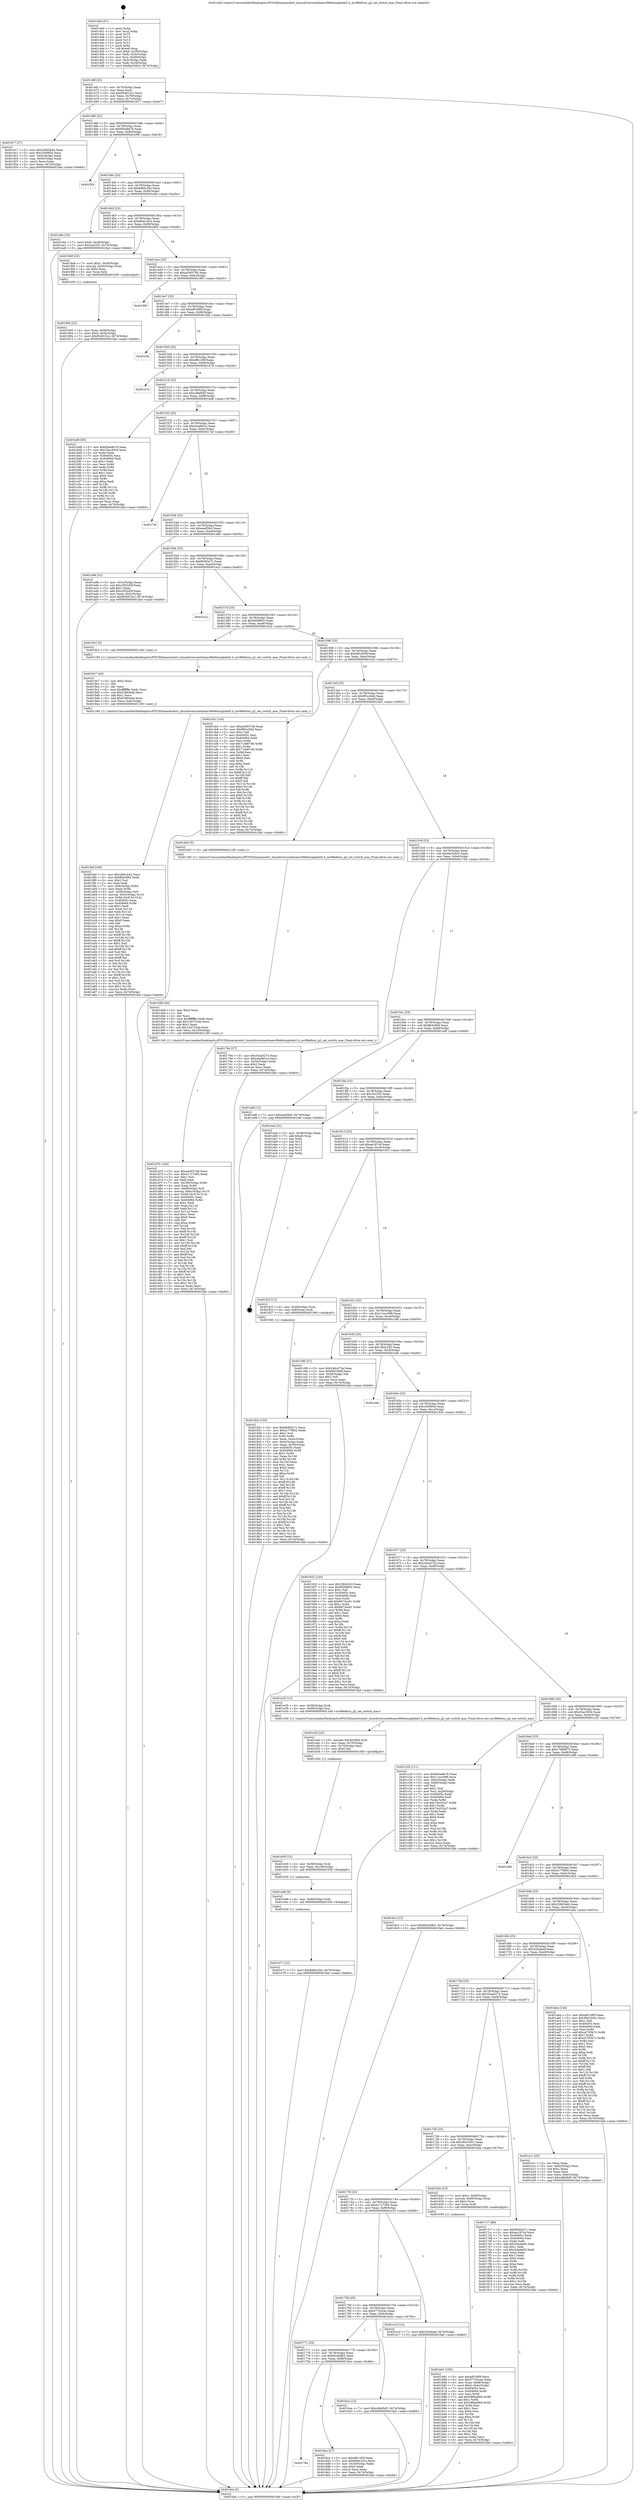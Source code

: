 digraph "0x401440" {
  label = "0x401440 (/mnt/c/Users/mathe/Desktop/tcc/POCII/binaries/extr_linuxdriversnetdsamv88e6xxxglobal2.h_mv88e6xxx_g2_set_switch_mac_Final-ollvm.out::main(0))"
  labelloc = "t"
  node[shape=record]

  Entry [label="",width=0.3,height=0.3,shape=circle,fillcolor=black,style=filled]
  "0x40146f" [label="{
     0x40146f [23]\l
     | [instrs]\l
     &nbsp;&nbsp;0x40146f \<+3\>: mov -0x74(%rbp),%eax\l
     &nbsp;&nbsp;0x401472 \<+2\>: mov %eax,%ecx\l
     &nbsp;&nbsp;0x401474 \<+6\>: sub $0x854915cc,%ecx\l
     &nbsp;&nbsp;0x40147a \<+3\>: mov %eax,-0x78(%rbp)\l
     &nbsp;&nbsp;0x40147d \<+3\>: mov %ecx,-0x7c(%rbp)\l
     &nbsp;&nbsp;0x401480 \<+6\>: je 0000000000401917 \<main+0x4d7\>\l
  }"]
  "0x401917" [label="{
     0x401917 [27]\l
     | [instrs]\l
     &nbsp;&nbsp;0x401917 \<+5\>: mov $0x328b5b44,%eax\l
     &nbsp;&nbsp;0x40191c \<+5\>: mov $0x1fc0f95d,%ecx\l
     &nbsp;&nbsp;0x401921 \<+3\>: mov -0x5c(%rbp),%edx\l
     &nbsp;&nbsp;0x401924 \<+3\>: cmp -0x50(%rbp),%edx\l
     &nbsp;&nbsp;0x401927 \<+3\>: cmovl %ecx,%eax\l
     &nbsp;&nbsp;0x40192a \<+3\>: mov %eax,-0x74(%rbp)\l
     &nbsp;&nbsp;0x40192d \<+5\>: jmp 0000000000401fad \<main+0xb6d\>\l
  }"]
  "0x401486" [label="{
     0x401486 [22]\l
     | [instrs]\l
     &nbsp;&nbsp;0x401486 \<+5\>: jmp 000000000040148b \<main+0x4b\>\l
     &nbsp;&nbsp;0x40148b \<+3\>: mov -0x78(%rbp),%eax\l
     &nbsp;&nbsp;0x40148e \<+5\>: sub $0x85ee8e76,%eax\l
     &nbsp;&nbsp;0x401493 \<+3\>: mov %eax,-0x80(%rbp)\l
     &nbsp;&nbsp;0x401496 \<+6\>: je 0000000000401f59 \<main+0xb19\>\l
  }"]
  Exit [label="",width=0.3,height=0.3,shape=circle,fillcolor=black,style=filled,peripheries=2]
  "0x401f59" [label="{
     0x401f59\l
  }", style=dashed]
  "0x40149c" [label="{
     0x40149c [25]\l
     | [instrs]\l
     &nbsp;&nbsp;0x40149c \<+5\>: jmp 00000000004014a1 \<main+0x61\>\l
     &nbsp;&nbsp;0x4014a1 \<+3\>: mov -0x78(%rbp),%eax\l
     &nbsp;&nbsp;0x4014a4 \<+5\>: sub $0x8d60c2bc,%eax\l
     &nbsp;&nbsp;0x4014a9 \<+6\>: mov %eax,-0x84(%rbp)\l
     &nbsp;&nbsp;0x4014af \<+6\>: je 0000000000401e9a \<main+0xa5a\>\l
  }"]
  "0x401e71" [label="{
     0x401e71 [12]\l
     | [instrs]\l
     &nbsp;&nbsp;0x401e71 \<+7\>: movl $0x8d60c2bc,-0x74(%rbp)\l
     &nbsp;&nbsp;0x401e78 \<+5\>: jmp 0000000000401fad \<main+0xb6d\>\l
  }"]
  "0x401e9a" [label="{
     0x401e9a [19]\l
     | [instrs]\l
     &nbsp;&nbsp;0x401e9a \<+7\>: movl $0x0,-0x38(%rbp)\l
     &nbsp;&nbsp;0x401ea1 \<+7\>: movl $0x2a2353,-0x74(%rbp)\l
     &nbsp;&nbsp;0x401ea8 \<+5\>: jmp 0000000000401fad \<main+0xb6d\>\l
  }"]
  "0x4014b5" [label="{
     0x4014b5 [25]\l
     | [instrs]\l
     &nbsp;&nbsp;0x4014b5 \<+5\>: jmp 00000000004014ba \<main+0x7a\>\l
     &nbsp;&nbsp;0x4014ba \<+3\>: mov -0x78(%rbp),%eax\l
     &nbsp;&nbsp;0x4014bd \<+5\>: sub $0x994e181e,%eax\l
     &nbsp;&nbsp;0x4014c2 \<+6\>: mov %eax,-0x88(%rbp)\l
     &nbsp;&nbsp;0x4014c8 \<+6\>: je 00000000004018e9 \<main+0x4a9\>\l
  }"]
  "0x401e68" [label="{
     0x401e68 [9]\l
     | [instrs]\l
     &nbsp;&nbsp;0x401e68 \<+4\>: mov -0x68(%rbp),%rdi\l
     &nbsp;&nbsp;0x401e6c \<+5\>: call 0000000000401030 \<free@plt\>\l
     | [calls]\l
     &nbsp;&nbsp;0x401030 \{1\} (unknown)\l
  }"]
  "0x4018e9" [label="{
     0x4018e9 [23]\l
     | [instrs]\l
     &nbsp;&nbsp;0x4018e9 \<+7\>: movl $0x1,-0x50(%rbp)\l
     &nbsp;&nbsp;0x4018f0 \<+4\>: movslq -0x50(%rbp),%rax\l
     &nbsp;&nbsp;0x4018f4 \<+4\>: shl $0x2,%rax\l
     &nbsp;&nbsp;0x4018f8 \<+3\>: mov %rax,%rdi\l
     &nbsp;&nbsp;0x4018fb \<+5\>: call 0000000000401050 \<malloc@plt\>\l
     | [calls]\l
     &nbsp;&nbsp;0x401050 \{1\} (unknown)\l
  }"]
  "0x4014ce" [label="{
     0x4014ce [25]\l
     | [instrs]\l
     &nbsp;&nbsp;0x4014ce \<+5\>: jmp 00000000004014d3 \<main+0x93\>\l
     &nbsp;&nbsp;0x4014d3 \<+3\>: mov -0x78(%rbp),%eax\l
     &nbsp;&nbsp;0x4014d6 \<+5\>: sub $0xa4393748,%eax\l
     &nbsp;&nbsp;0x4014db \<+6\>: mov %eax,-0x8c(%rbp)\l
     &nbsp;&nbsp;0x4014e1 \<+6\>: je 0000000000401f65 \<main+0xb25\>\l
  }"]
  "0x401e59" [label="{
     0x401e59 [15]\l
     | [instrs]\l
     &nbsp;&nbsp;0x401e59 \<+4\>: mov -0x58(%rbp),%rdi\l
     &nbsp;&nbsp;0x401e5d \<+6\>: mov %eax,-0x104(%rbp)\l
     &nbsp;&nbsp;0x401e63 \<+5\>: call 0000000000401030 \<free@plt\>\l
     | [calls]\l
     &nbsp;&nbsp;0x401030 \{1\} (unknown)\l
  }"]
  "0x401f65" [label="{
     0x401f65\l
  }", style=dashed]
  "0x4014e7" [label="{
     0x4014e7 [25]\l
     | [instrs]\l
     &nbsp;&nbsp;0x4014e7 \<+5\>: jmp 00000000004014ec \<main+0xac\>\l
     &nbsp;&nbsp;0x4014ec \<+3\>: mov -0x78(%rbp),%eax\l
     &nbsp;&nbsp;0x4014ef \<+5\>: sub $0xaf010f0f,%eax\l
     &nbsp;&nbsp;0x4014f4 \<+6\>: mov %eax,-0x90(%rbp)\l
     &nbsp;&nbsp;0x4014fa \<+6\>: je 0000000000401f2b \<main+0xaeb\>\l
  }"]
  "0x401e42" [label="{
     0x401e42 [23]\l
     | [instrs]\l
     &nbsp;&nbsp;0x401e42 \<+10\>: movabs $0x4020b6,%rdi\l
     &nbsp;&nbsp;0x401e4c \<+3\>: mov %eax,-0x70(%rbp)\l
     &nbsp;&nbsp;0x401e4f \<+3\>: mov -0x70(%rbp),%esi\l
     &nbsp;&nbsp;0x401e52 \<+2\>: mov $0x0,%al\l
     &nbsp;&nbsp;0x401e54 \<+5\>: call 0000000000401040 \<printf@plt\>\l
     | [calls]\l
     &nbsp;&nbsp;0x401040 \{1\} (unknown)\l
  }"]
  "0x401f2b" [label="{
     0x401f2b\l
  }", style=dashed]
  "0x401500" [label="{
     0x401500 [25]\l
     | [instrs]\l
     &nbsp;&nbsp;0x401500 \<+5\>: jmp 0000000000401505 \<main+0xc5\>\l
     &nbsp;&nbsp;0x401505 \<+3\>: mov -0x78(%rbp),%eax\l
     &nbsp;&nbsp;0x401508 \<+5\>: sub $0xbf812f5f,%eax\l
     &nbsp;&nbsp;0x40150d \<+6\>: mov %eax,-0x94(%rbp)\l
     &nbsp;&nbsp;0x401513 \<+6\>: je 0000000000401e7d \<main+0xa3d\>\l
  }"]
  "0x401d70" [label="{
     0x401d70 [160]\l
     | [instrs]\l
     &nbsp;&nbsp;0x401d70 \<+5\>: mov $0xa4393748,%ecx\l
     &nbsp;&nbsp;0x401d75 \<+5\>: mov $0x417c7365,%edx\l
     &nbsp;&nbsp;0x401d7a \<+3\>: mov $0x1,%sil\l
     &nbsp;&nbsp;0x401d7d \<+2\>: xor %edi,%edi\l
     &nbsp;&nbsp;0x401d7f \<+7\>: mov -0x100(%rbp),%r8d\l
     &nbsp;&nbsp;0x401d86 \<+4\>: imul %eax,%r8d\l
     &nbsp;&nbsp;0x401d8a \<+4\>: mov -0x68(%rbp),%r9\l
     &nbsp;&nbsp;0x401d8e \<+4\>: movslq -0x6c(%rbp),%r10\l
     &nbsp;&nbsp;0x401d92 \<+4\>: mov %r8d,(%r9,%r10,4)\l
     &nbsp;&nbsp;0x401d96 \<+7\>: mov 0x40405c,%eax\l
     &nbsp;&nbsp;0x401d9d \<+8\>: mov 0x404064,%r8d\l
     &nbsp;&nbsp;0x401da5 \<+3\>: sub $0x1,%edi\l
     &nbsp;&nbsp;0x401da8 \<+3\>: mov %eax,%r11d\l
     &nbsp;&nbsp;0x401dab \<+3\>: add %edi,%r11d\l
     &nbsp;&nbsp;0x401dae \<+4\>: imul %r11d,%eax\l
     &nbsp;&nbsp;0x401db2 \<+3\>: and $0x1,%eax\l
     &nbsp;&nbsp;0x401db5 \<+3\>: cmp $0x0,%eax\l
     &nbsp;&nbsp;0x401db8 \<+3\>: sete %bl\l
     &nbsp;&nbsp;0x401dbb \<+4\>: cmp $0xa,%r8d\l
     &nbsp;&nbsp;0x401dbf \<+4\>: setl %r14b\l
     &nbsp;&nbsp;0x401dc3 \<+3\>: mov %bl,%r15b\l
     &nbsp;&nbsp;0x401dc6 \<+4\>: xor $0xff,%r15b\l
     &nbsp;&nbsp;0x401dca \<+3\>: mov %r14b,%r12b\l
     &nbsp;&nbsp;0x401dcd \<+4\>: xor $0xff,%r12b\l
     &nbsp;&nbsp;0x401dd1 \<+4\>: xor $0x1,%sil\l
     &nbsp;&nbsp;0x401dd5 \<+3\>: mov %r15b,%r13b\l
     &nbsp;&nbsp;0x401dd8 \<+4\>: and $0xff,%r13b\l
     &nbsp;&nbsp;0x401ddc \<+3\>: and %sil,%bl\l
     &nbsp;&nbsp;0x401ddf \<+3\>: mov %r12b,%al\l
     &nbsp;&nbsp;0x401de2 \<+2\>: and $0xff,%al\l
     &nbsp;&nbsp;0x401de4 \<+3\>: and %sil,%r14b\l
     &nbsp;&nbsp;0x401de7 \<+3\>: or %bl,%r13b\l
     &nbsp;&nbsp;0x401dea \<+3\>: or %r14b,%al\l
     &nbsp;&nbsp;0x401ded \<+3\>: xor %al,%r13b\l
     &nbsp;&nbsp;0x401df0 \<+3\>: or %r12b,%r15b\l
     &nbsp;&nbsp;0x401df3 \<+4\>: xor $0xff,%r15b\l
     &nbsp;&nbsp;0x401df7 \<+4\>: or $0x1,%sil\l
     &nbsp;&nbsp;0x401dfb \<+3\>: and %sil,%r15b\l
     &nbsp;&nbsp;0x401dfe \<+3\>: or %r15b,%r13b\l
     &nbsp;&nbsp;0x401e01 \<+4\>: test $0x1,%r13b\l
     &nbsp;&nbsp;0x401e05 \<+3\>: cmovne %edx,%ecx\l
     &nbsp;&nbsp;0x401e08 \<+3\>: mov %ecx,-0x74(%rbp)\l
     &nbsp;&nbsp;0x401e0b \<+5\>: jmp 0000000000401fad \<main+0xb6d\>\l
  }"]
  "0x401e7d" [label="{
     0x401e7d\l
  }", style=dashed]
  "0x401519" [label="{
     0x401519 [25]\l
     | [instrs]\l
     &nbsp;&nbsp;0x401519 \<+5\>: jmp 000000000040151e \<main+0xde\>\l
     &nbsp;&nbsp;0x40151e \<+3\>: mov -0x78(%rbp),%eax\l
     &nbsp;&nbsp;0x401521 \<+5\>: sub $0xc4fe0bf3,%eax\l
     &nbsp;&nbsp;0x401526 \<+6\>: mov %eax,-0x98(%rbp)\l
     &nbsp;&nbsp;0x40152c \<+6\>: je 0000000000401bd6 \<main+0x796\>\l
  }"]
  "0x401d48" [label="{
     0x401d48 [40]\l
     | [instrs]\l
     &nbsp;&nbsp;0x401d48 \<+5\>: mov $0x2,%ecx\l
     &nbsp;&nbsp;0x401d4d \<+1\>: cltd\l
     &nbsp;&nbsp;0x401d4e \<+2\>: idiv %ecx\l
     &nbsp;&nbsp;0x401d50 \<+6\>: imul $0xfffffffe,%edx,%ecx\l
     &nbsp;&nbsp;0x401d56 \<+6\>: add $0x1457234a,%ecx\l
     &nbsp;&nbsp;0x401d5c \<+3\>: add $0x1,%ecx\l
     &nbsp;&nbsp;0x401d5f \<+6\>: sub $0x1457234a,%ecx\l
     &nbsp;&nbsp;0x401d65 \<+6\>: mov %ecx,-0x100(%rbp)\l
     &nbsp;&nbsp;0x401d6b \<+5\>: call 0000000000401160 \<next_i\>\l
     | [calls]\l
     &nbsp;&nbsp;0x401160 \{1\} (/mnt/c/Users/mathe/Desktop/tcc/POCII/binaries/extr_linuxdriversnetdsamv88e6xxxglobal2.h_mv88e6xxx_g2_set_switch_mac_Final-ollvm.out::next_i)\l
  }"]
  "0x401bd6" [label="{
     0x401bd6 [83]\l
     | [instrs]\l
     &nbsp;&nbsp;0x401bd6 \<+5\>: mov $0x85ee8e76,%eax\l
     &nbsp;&nbsp;0x401bdb \<+5\>: mov $0x25ac3934,%ecx\l
     &nbsp;&nbsp;0x401be0 \<+2\>: xor %edx,%edx\l
     &nbsp;&nbsp;0x401be2 \<+7\>: mov 0x40405c,%esi\l
     &nbsp;&nbsp;0x401be9 \<+7\>: mov 0x404064,%edi\l
     &nbsp;&nbsp;0x401bf0 \<+3\>: sub $0x1,%edx\l
     &nbsp;&nbsp;0x401bf3 \<+3\>: mov %esi,%r8d\l
     &nbsp;&nbsp;0x401bf6 \<+3\>: add %edx,%r8d\l
     &nbsp;&nbsp;0x401bf9 \<+4\>: imul %r8d,%esi\l
     &nbsp;&nbsp;0x401bfd \<+3\>: and $0x1,%esi\l
     &nbsp;&nbsp;0x401c00 \<+3\>: cmp $0x0,%esi\l
     &nbsp;&nbsp;0x401c03 \<+4\>: sete %r9b\l
     &nbsp;&nbsp;0x401c07 \<+3\>: cmp $0xa,%edi\l
     &nbsp;&nbsp;0x401c0a \<+4\>: setl %r10b\l
     &nbsp;&nbsp;0x401c0e \<+3\>: mov %r9b,%r11b\l
     &nbsp;&nbsp;0x401c11 \<+3\>: and %r10b,%r11b\l
     &nbsp;&nbsp;0x401c14 \<+3\>: xor %r10b,%r9b\l
     &nbsp;&nbsp;0x401c17 \<+3\>: or %r9b,%r11b\l
     &nbsp;&nbsp;0x401c1a \<+4\>: test $0x1,%r11b\l
     &nbsp;&nbsp;0x401c1e \<+3\>: cmovne %ecx,%eax\l
     &nbsp;&nbsp;0x401c21 \<+3\>: mov %eax,-0x74(%rbp)\l
     &nbsp;&nbsp;0x401c24 \<+5\>: jmp 0000000000401fad \<main+0xb6d\>\l
  }"]
  "0x401532" [label="{
     0x401532 [25]\l
     | [instrs]\l
     &nbsp;&nbsp;0x401532 \<+5\>: jmp 0000000000401537 \<main+0xf7\>\l
     &nbsp;&nbsp;0x401537 \<+3\>: mov -0x78(%rbp),%eax\l
     &nbsp;&nbsp;0x40153a \<+5\>: sub $0xcbad831e,%eax\l
     &nbsp;&nbsp;0x40153f \<+6\>: mov %eax,-0x9c(%rbp)\l
     &nbsp;&nbsp;0x401545 \<+6\>: je 00000000004017af \<main+0x36f\>\l
  }"]
  "0x401b61" [label="{
     0x401b61 [105]\l
     | [instrs]\l
     &nbsp;&nbsp;0x401b61 \<+5\>: mov $0xaf010f0f,%ecx\l
     &nbsp;&nbsp;0x401b66 \<+5\>: mov $0x577b3cae,%edx\l
     &nbsp;&nbsp;0x401b6b \<+4\>: mov %rax,-0x68(%rbp)\l
     &nbsp;&nbsp;0x401b6f \<+7\>: movl $0x0,-0x6c(%rbp)\l
     &nbsp;&nbsp;0x401b76 \<+7\>: mov 0x40405c,%esi\l
     &nbsp;&nbsp;0x401b7d \<+8\>: mov 0x404064,%r8d\l
     &nbsp;&nbsp;0x401b85 \<+3\>: mov %esi,%r9d\l
     &nbsp;&nbsp;0x401b88 \<+7\>: add $0x386ba964,%r9d\l
     &nbsp;&nbsp;0x401b8f \<+4\>: sub $0x1,%r9d\l
     &nbsp;&nbsp;0x401b93 \<+7\>: sub $0x386ba964,%r9d\l
     &nbsp;&nbsp;0x401b9a \<+4\>: imul %r9d,%esi\l
     &nbsp;&nbsp;0x401b9e \<+3\>: and $0x1,%esi\l
     &nbsp;&nbsp;0x401ba1 \<+3\>: cmp $0x0,%esi\l
     &nbsp;&nbsp;0x401ba4 \<+4\>: sete %r10b\l
     &nbsp;&nbsp;0x401ba8 \<+4\>: cmp $0xa,%r8d\l
     &nbsp;&nbsp;0x401bac \<+4\>: setl %r11b\l
     &nbsp;&nbsp;0x401bb0 \<+3\>: mov %r10b,%bl\l
     &nbsp;&nbsp;0x401bb3 \<+3\>: and %r11b,%bl\l
     &nbsp;&nbsp;0x401bb6 \<+3\>: xor %r11b,%r10b\l
     &nbsp;&nbsp;0x401bb9 \<+3\>: or %r10b,%bl\l
     &nbsp;&nbsp;0x401bbc \<+3\>: test $0x1,%bl\l
     &nbsp;&nbsp;0x401bbf \<+3\>: cmovne %edx,%ecx\l
     &nbsp;&nbsp;0x401bc2 \<+3\>: mov %ecx,-0x74(%rbp)\l
     &nbsp;&nbsp;0x401bc5 \<+5\>: jmp 0000000000401fad \<main+0xb6d\>\l
  }"]
  "0x4017af" [label="{
     0x4017af\l
  }", style=dashed]
  "0x40154b" [label="{
     0x40154b [25]\l
     | [instrs]\l
     &nbsp;&nbsp;0x40154b \<+5\>: jmp 0000000000401550 \<main+0x110\>\l
     &nbsp;&nbsp;0x401550 \<+3\>: mov -0x78(%rbp),%eax\l
     &nbsp;&nbsp;0x401553 \<+5\>: sub $0xeeaf5fe0,%eax\l
     &nbsp;&nbsp;0x401558 \<+6\>: mov %eax,-0xa0(%rbp)\l
     &nbsp;&nbsp;0x40155e \<+6\>: je 0000000000401a9b \<main+0x65b\>\l
  }"]
  "0x4019ef" [label="{
     0x4019ef [160]\l
     | [instrs]\l
     &nbsp;&nbsp;0x4019ef \<+5\>: mov $0x1fb0c243,%ecx\l
     &nbsp;&nbsp;0x4019f4 \<+5\>: mov $0xffc0c994,%edx\l
     &nbsp;&nbsp;0x4019f9 \<+3\>: mov $0x1,%sil\l
     &nbsp;&nbsp;0x4019fc \<+2\>: xor %edi,%edi\l
     &nbsp;&nbsp;0x4019fe \<+7\>: mov -0xfc(%rbp),%r8d\l
     &nbsp;&nbsp;0x401a05 \<+4\>: imul %eax,%r8d\l
     &nbsp;&nbsp;0x401a09 \<+4\>: mov -0x58(%rbp),%r9\l
     &nbsp;&nbsp;0x401a0d \<+4\>: movslq -0x5c(%rbp),%r10\l
     &nbsp;&nbsp;0x401a11 \<+4\>: mov %r8d,(%r9,%r10,4)\l
     &nbsp;&nbsp;0x401a15 \<+7\>: mov 0x40405c,%eax\l
     &nbsp;&nbsp;0x401a1c \<+8\>: mov 0x404064,%r8d\l
     &nbsp;&nbsp;0x401a24 \<+3\>: sub $0x1,%edi\l
     &nbsp;&nbsp;0x401a27 \<+3\>: mov %eax,%r11d\l
     &nbsp;&nbsp;0x401a2a \<+3\>: add %edi,%r11d\l
     &nbsp;&nbsp;0x401a2d \<+4\>: imul %r11d,%eax\l
     &nbsp;&nbsp;0x401a31 \<+3\>: and $0x1,%eax\l
     &nbsp;&nbsp;0x401a34 \<+3\>: cmp $0x0,%eax\l
     &nbsp;&nbsp;0x401a37 \<+3\>: sete %bl\l
     &nbsp;&nbsp;0x401a3a \<+4\>: cmp $0xa,%r8d\l
     &nbsp;&nbsp;0x401a3e \<+4\>: setl %r14b\l
     &nbsp;&nbsp;0x401a42 \<+3\>: mov %bl,%r15b\l
     &nbsp;&nbsp;0x401a45 \<+4\>: xor $0xff,%r15b\l
     &nbsp;&nbsp;0x401a49 \<+3\>: mov %r14b,%r12b\l
     &nbsp;&nbsp;0x401a4c \<+4\>: xor $0xff,%r12b\l
     &nbsp;&nbsp;0x401a50 \<+4\>: xor $0x1,%sil\l
     &nbsp;&nbsp;0x401a54 \<+3\>: mov %r15b,%r13b\l
     &nbsp;&nbsp;0x401a57 \<+4\>: and $0xff,%r13b\l
     &nbsp;&nbsp;0x401a5b \<+3\>: and %sil,%bl\l
     &nbsp;&nbsp;0x401a5e \<+3\>: mov %r12b,%al\l
     &nbsp;&nbsp;0x401a61 \<+2\>: and $0xff,%al\l
     &nbsp;&nbsp;0x401a63 \<+3\>: and %sil,%r14b\l
     &nbsp;&nbsp;0x401a66 \<+3\>: or %bl,%r13b\l
     &nbsp;&nbsp;0x401a69 \<+3\>: or %r14b,%al\l
     &nbsp;&nbsp;0x401a6c \<+3\>: xor %al,%r13b\l
     &nbsp;&nbsp;0x401a6f \<+3\>: or %r12b,%r15b\l
     &nbsp;&nbsp;0x401a72 \<+4\>: xor $0xff,%r15b\l
     &nbsp;&nbsp;0x401a76 \<+4\>: or $0x1,%sil\l
     &nbsp;&nbsp;0x401a7a \<+3\>: and %sil,%r15b\l
     &nbsp;&nbsp;0x401a7d \<+3\>: or %r15b,%r13b\l
     &nbsp;&nbsp;0x401a80 \<+4\>: test $0x1,%r13b\l
     &nbsp;&nbsp;0x401a84 \<+3\>: cmovne %edx,%ecx\l
     &nbsp;&nbsp;0x401a87 \<+3\>: mov %ecx,-0x74(%rbp)\l
     &nbsp;&nbsp;0x401a8a \<+5\>: jmp 0000000000401fad \<main+0xb6d\>\l
  }"]
  "0x401a9b" [label="{
     0x401a9b [31]\l
     | [instrs]\l
     &nbsp;&nbsp;0x401a9b \<+3\>: mov -0x5c(%rbp),%eax\l
     &nbsp;&nbsp;0x401a9e \<+5\>: sub $0xc3f32d3f,%eax\l
     &nbsp;&nbsp;0x401aa3 \<+3\>: add $0x1,%eax\l
     &nbsp;&nbsp;0x401aa6 \<+5\>: add $0xc3f32d3f,%eax\l
     &nbsp;&nbsp;0x401aab \<+3\>: mov %eax,-0x5c(%rbp)\l
     &nbsp;&nbsp;0x401aae \<+7\>: movl $0x854915cc,-0x74(%rbp)\l
     &nbsp;&nbsp;0x401ab5 \<+5\>: jmp 0000000000401fad \<main+0xb6d\>\l
  }"]
  "0x401564" [label="{
     0x401564 [25]\l
     | [instrs]\l
     &nbsp;&nbsp;0x401564 \<+5\>: jmp 0000000000401569 \<main+0x129\>\l
     &nbsp;&nbsp;0x401569 \<+3\>: mov -0x78(%rbp),%eax\l
     &nbsp;&nbsp;0x40156c \<+5\>: sub $0xf0d93a71,%eax\l
     &nbsp;&nbsp;0x401571 \<+6\>: mov %eax,-0xa4(%rbp)\l
     &nbsp;&nbsp;0x401577 \<+6\>: je 0000000000401ec2 \<main+0xa82\>\l
  }"]
  "0x4019c7" [label="{
     0x4019c7 [40]\l
     | [instrs]\l
     &nbsp;&nbsp;0x4019c7 \<+5\>: mov $0x2,%ecx\l
     &nbsp;&nbsp;0x4019cc \<+1\>: cltd\l
     &nbsp;&nbsp;0x4019cd \<+2\>: idiv %ecx\l
     &nbsp;&nbsp;0x4019cf \<+6\>: imul $0xfffffffe,%edx,%ecx\l
     &nbsp;&nbsp;0x4019d5 \<+6\>: sub $0xf1883eda,%ecx\l
     &nbsp;&nbsp;0x4019db \<+3\>: add $0x1,%ecx\l
     &nbsp;&nbsp;0x4019de \<+6\>: add $0xf1883eda,%ecx\l
     &nbsp;&nbsp;0x4019e4 \<+6\>: mov %ecx,-0xfc(%rbp)\l
     &nbsp;&nbsp;0x4019ea \<+5\>: call 0000000000401160 \<next_i\>\l
     | [calls]\l
     &nbsp;&nbsp;0x401160 \{1\} (/mnt/c/Users/mathe/Desktop/tcc/POCII/binaries/extr_linuxdriversnetdsamv88e6xxxglobal2.h_mv88e6xxx_g2_set_switch_mac_Final-ollvm.out::next_i)\l
  }"]
  "0x401ec2" [label="{
     0x401ec2\l
  }", style=dashed]
  "0x40157d" [label="{
     0x40157d [25]\l
     | [instrs]\l
     &nbsp;&nbsp;0x40157d \<+5\>: jmp 0000000000401582 \<main+0x142\>\l
     &nbsp;&nbsp;0x401582 \<+3\>: mov -0x78(%rbp),%eax\l
     &nbsp;&nbsp;0x401585 \<+5\>: sub $0xf406f602,%eax\l
     &nbsp;&nbsp;0x40158a \<+6\>: mov %eax,-0xa8(%rbp)\l
     &nbsp;&nbsp;0x401590 \<+6\>: je 00000000004019c2 \<main+0x582\>\l
  }"]
  "0x401900" [label="{
     0x401900 [23]\l
     | [instrs]\l
     &nbsp;&nbsp;0x401900 \<+4\>: mov %rax,-0x58(%rbp)\l
     &nbsp;&nbsp;0x401904 \<+7\>: movl $0x0,-0x5c(%rbp)\l
     &nbsp;&nbsp;0x40190b \<+7\>: movl $0x854915cc,-0x74(%rbp)\l
     &nbsp;&nbsp;0x401912 \<+5\>: jmp 0000000000401fad \<main+0xb6d\>\l
  }"]
  "0x4019c2" [label="{
     0x4019c2 [5]\l
     | [instrs]\l
     &nbsp;&nbsp;0x4019c2 \<+5\>: call 0000000000401160 \<next_i\>\l
     | [calls]\l
     &nbsp;&nbsp;0x401160 \{1\} (/mnt/c/Users/mathe/Desktop/tcc/POCII/binaries/extr_linuxdriversnetdsamv88e6xxxglobal2.h_mv88e6xxx_g2_set_switch_mac_Final-ollvm.out::next_i)\l
  }"]
  "0x401596" [label="{
     0x401596 [25]\l
     | [instrs]\l
     &nbsp;&nbsp;0x401596 \<+5\>: jmp 000000000040159b \<main+0x15b\>\l
     &nbsp;&nbsp;0x40159b \<+3\>: mov -0x78(%rbp),%eax\l
     &nbsp;&nbsp;0x40159e \<+5\>: sub $0xf491904f,%eax\l
     &nbsp;&nbsp;0x4015a3 \<+6\>: mov %eax,-0xac(%rbp)\l
     &nbsp;&nbsp;0x4015a9 \<+6\>: je 0000000000401cb3 \<main+0x873\>\l
  }"]
  "0x40178a" [label="{
     0x40178a\l
  }", style=dashed]
  "0x401cb3" [label="{
     0x401cb3 [144]\l
     | [instrs]\l
     &nbsp;&nbsp;0x401cb3 \<+5\>: mov $0xa4393748,%eax\l
     &nbsp;&nbsp;0x401cb8 \<+5\>: mov $0xf95cc0dd,%ecx\l
     &nbsp;&nbsp;0x401cbd \<+2\>: mov $0x1,%dl\l
     &nbsp;&nbsp;0x401cbf \<+7\>: mov 0x40405c,%esi\l
     &nbsp;&nbsp;0x401cc6 \<+7\>: mov 0x404064,%edi\l
     &nbsp;&nbsp;0x401ccd \<+3\>: mov %esi,%r8d\l
     &nbsp;&nbsp;0x401cd0 \<+7\>: sub $0x71dd6746,%r8d\l
     &nbsp;&nbsp;0x401cd7 \<+4\>: sub $0x1,%r8d\l
     &nbsp;&nbsp;0x401cdb \<+7\>: add $0x71dd6746,%r8d\l
     &nbsp;&nbsp;0x401ce2 \<+4\>: imul %r8d,%esi\l
     &nbsp;&nbsp;0x401ce6 \<+3\>: and $0x1,%esi\l
     &nbsp;&nbsp;0x401ce9 \<+3\>: cmp $0x0,%esi\l
     &nbsp;&nbsp;0x401cec \<+4\>: sete %r9b\l
     &nbsp;&nbsp;0x401cf0 \<+3\>: cmp $0xa,%edi\l
     &nbsp;&nbsp;0x401cf3 \<+4\>: setl %r10b\l
     &nbsp;&nbsp;0x401cf7 \<+3\>: mov %r9b,%r11b\l
     &nbsp;&nbsp;0x401cfa \<+4\>: xor $0xff,%r11b\l
     &nbsp;&nbsp;0x401cfe \<+3\>: mov %r10b,%bl\l
     &nbsp;&nbsp;0x401d01 \<+3\>: xor $0xff,%bl\l
     &nbsp;&nbsp;0x401d04 \<+3\>: xor $0x0,%dl\l
     &nbsp;&nbsp;0x401d07 \<+3\>: mov %r11b,%r14b\l
     &nbsp;&nbsp;0x401d0a \<+4\>: and $0x0,%r14b\l
     &nbsp;&nbsp;0x401d0e \<+3\>: and %dl,%r9b\l
     &nbsp;&nbsp;0x401d11 \<+3\>: mov %bl,%r15b\l
     &nbsp;&nbsp;0x401d14 \<+4\>: and $0x0,%r15b\l
     &nbsp;&nbsp;0x401d18 \<+3\>: and %dl,%r10b\l
     &nbsp;&nbsp;0x401d1b \<+3\>: or %r9b,%r14b\l
     &nbsp;&nbsp;0x401d1e \<+3\>: or %r10b,%r15b\l
     &nbsp;&nbsp;0x401d21 \<+3\>: xor %r15b,%r14b\l
     &nbsp;&nbsp;0x401d24 \<+3\>: or %bl,%r11b\l
     &nbsp;&nbsp;0x401d27 \<+4\>: xor $0xff,%r11b\l
     &nbsp;&nbsp;0x401d2b \<+3\>: or $0x0,%dl\l
     &nbsp;&nbsp;0x401d2e \<+3\>: and %dl,%r11b\l
     &nbsp;&nbsp;0x401d31 \<+3\>: or %r11b,%r14b\l
     &nbsp;&nbsp;0x401d34 \<+4\>: test $0x1,%r14b\l
     &nbsp;&nbsp;0x401d38 \<+3\>: cmovne %ecx,%eax\l
     &nbsp;&nbsp;0x401d3b \<+3\>: mov %eax,-0x74(%rbp)\l
     &nbsp;&nbsp;0x401d3e \<+5\>: jmp 0000000000401fad \<main+0xb6d\>\l
  }"]
  "0x4015af" [label="{
     0x4015af [25]\l
     | [instrs]\l
     &nbsp;&nbsp;0x4015af \<+5\>: jmp 00000000004015b4 \<main+0x174\>\l
     &nbsp;&nbsp;0x4015b4 \<+3\>: mov -0x78(%rbp),%eax\l
     &nbsp;&nbsp;0x4015b7 \<+5\>: sub $0xf95cc0dd,%eax\l
     &nbsp;&nbsp;0x4015bc \<+6\>: mov %eax,-0xb0(%rbp)\l
     &nbsp;&nbsp;0x4015c2 \<+6\>: je 0000000000401d43 \<main+0x903\>\l
  }"]
  "0x4018ce" [label="{
     0x4018ce [27]\l
     | [instrs]\l
     &nbsp;&nbsp;0x4018ce \<+5\>: mov $0xbf812f5f,%eax\l
     &nbsp;&nbsp;0x4018d3 \<+5\>: mov $0x994e181e,%ecx\l
     &nbsp;&nbsp;0x4018d8 \<+3\>: mov -0x30(%rbp),%edx\l
     &nbsp;&nbsp;0x4018db \<+3\>: cmp $0x0,%edx\l
     &nbsp;&nbsp;0x4018de \<+3\>: cmove %ecx,%eax\l
     &nbsp;&nbsp;0x4018e1 \<+3\>: mov %eax,-0x74(%rbp)\l
     &nbsp;&nbsp;0x4018e4 \<+5\>: jmp 0000000000401fad \<main+0xb6d\>\l
  }"]
  "0x401d43" [label="{
     0x401d43 [5]\l
     | [instrs]\l
     &nbsp;&nbsp;0x401d43 \<+5\>: call 0000000000401160 \<next_i\>\l
     | [calls]\l
     &nbsp;&nbsp;0x401160 \{1\} (/mnt/c/Users/mathe/Desktop/tcc/POCII/binaries/extr_linuxdriversnetdsamv88e6xxxglobal2.h_mv88e6xxx_g2_set_switch_mac_Final-ollvm.out::next_i)\l
  }"]
  "0x4015c8" [label="{
     0x4015c8 [25]\l
     | [instrs]\l
     &nbsp;&nbsp;0x4015c8 \<+5\>: jmp 00000000004015cd \<main+0x18d\>\l
     &nbsp;&nbsp;0x4015cd \<+3\>: mov -0x78(%rbp),%eax\l
     &nbsp;&nbsp;0x4015d0 \<+5\>: sub $0xfae536c5,%eax\l
     &nbsp;&nbsp;0x4015d5 \<+6\>: mov %eax,-0xb4(%rbp)\l
     &nbsp;&nbsp;0x4015db \<+6\>: je 0000000000401794 \<main+0x354\>\l
  }"]
  "0x401771" [label="{
     0x401771 [25]\l
     | [instrs]\l
     &nbsp;&nbsp;0x401771 \<+5\>: jmp 0000000000401776 \<main+0x336\>\l
     &nbsp;&nbsp;0x401776 \<+3\>: mov -0x78(%rbp),%eax\l
     &nbsp;&nbsp;0x401779 \<+5\>: sub $0x662a0fb2,%eax\l
     &nbsp;&nbsp;0x40177e \<+6\>: mov %eax,-0xf8(%rbp)\l
     &nbsp;&nbsp;0x401784 \<+6\>: je 00000000004018ce \<main+0x48e\>\l
  }"]
  "0x401794" [label="{
     0x401794 [27]\l
     | [instrs]\l
     &nbsp;&nbsp;0x401794 \<+5\>: mov $0x35aa0274,%eax\l
     &nbsp;&nbsp;0x401799 \<+5\>: mov $0xcbad831e,%ecx\l
     &nbsp;&nbsp;0x40179e \<+3\>: mov -0x34(%rbp),%edx\l
     &nbsp;&nbsp;0x4017a1 \<+3\>: cmp $0x2,%edx\l
     &nbsp;&nbsp;0x4017a4 \<+3\>: cmovne %ecx,%eax\l
     &nbsp;&nbsp;0x4017a7 \<+3\>: mov %eax,-0x74(%rbp)\l
     &nbsp;&nbsp;0x4017aa \<+5\>: jmp 0000000000401fad \<main+0xb6d\>\l
  }"]
  "0x4015e1" [label="{
     0x4015e1 [25]\l
     | [instrs]\l
     &nbsp;&nbsp;0x4015e1 \<+5\>: jmp 00000000004015e6 \<main+0x1a6\>\l
     &nbsp;&nbsp;0x4015e6 \<+3\>: mov -0x78(%rbp),%eax\l
     &nbsp;&nbsp;0x4015e9 \<+5\>: sub $0xffc0c994,%eax\l
     &nbsp;&nbsp;0x4015ee \<+6\>: mov %eax,-0xb8(%rbp)\l
     &nbsp;&nbsp;0x4015f4 \<+6\>: je 0000000000401a8f \<main+0x64f\>\l
  }"]
  "0x401fad" [label="{
     0x401fad [5]\l
     | [instrs]\l
     &nbsp;&nbsp;0x401fad \<+5\>: jmp 000000000040146f \<main+0x2f\>\l
  }"]
  "0x401440" [label="{
     0x401440 [47]\l
     | [instrs]\l
     &nbsp;&nbsp;0x401440 \<+1\>: push %rbp\l
     &nbsp;&nbsp;0x401441 \<+3\>: mov %rsp,%rbp\l
     &nbsp;&nbsp;0x401444 \<+2\>: push %r15\l
     &nbsp;&nbsp;0x401446 \<+2\>: push %r14\l
     &nbsp;&nbsp;0x401448 \<+2\>: push %r13\l
     &nbsp;&nbsp;0x40144a \<+2\>: push %r12\l
     &nbsp;&nbsp;0x40144c \<+1\>: push %rbx\l
     &nbsp;&nbsp;0x40144d \<+7\>: sub $0xe8,%rsp\l
     &nbsp;&nbsp;0x401454 \<+7\>: movl $0x0,-0x38(%rbp)\l
     &nbsp;&nbsp;0x40145b \<+3\>: mov %edi,-0x3c(%rbp)\l
     &nbsp;&nbsp;0x40145e \<+4\>: mov %rsi,-0x48(%rbp)\l
     &nbsp;&nbsp;0x401462 \<+3\>: mov -0x3c(%rbp),%edi\l
     &nbsp;&nbsp;0x401465 \<+3\>: mov %edi,-0x34(%rbp)\l
     &nbsp;&nbsp;0x401468 \<+7\>: movl $0xfae536c5,-0x74(%rbp)\l
  }"]
  "0x401bca" [label="{
     0x401bca [12]\l
     | [instrs]\l
     &nbsp;&nbsp;0x401bca \<+7\>: movl $0xc4fe0bf3,-0x74(%rbp)\l
     &nbsp;&nbsp;0x401bd1 \<+5\>: jmp 0000000000401fad \<main+0xb6d\>\l
  }"]
  "0x401a8f" [label="{
     0x401a8f [12]\l
     | [instrs]\l
     &nbsp;&nbsp;0x401a8f \<+7\>: movl $0xeeaf5fe0,-0x74(%rbp)\l
     &nbsp;&nbsp;0x401a96 \<+5\>: jmp 0000000000401fad \<main+0xb6d\>\l
  }"]
  "0x4015fa" [label="{
     0x4015fa [25]\l
     | [instrs]\l
     &nbsp;&nbsp;0x4015fa \<+5\>: jmp 00000000004015ff \<main+0x1bf\>\l
     &nbsp;&nbsp;0x4015ff \<+3\>: mov -0x78(%rbp),%eax\l
     &nbsp;&nbsp;0x401602 \<+5\>: sub $0x2a2353,%eax\l
     &nbsp;&nbsp;0x401607 \<+6\>: mov %eax,-0xbc(%rbp)\l
     &nbsp;&nbsp;0x40160d \<+6\>: je 0000000000401ead \<main+0xa6d\>\l
  }"]
  "0x401758" [label="{
     0x401758 [25]\l
     | [instrs]\l
     &nbsp;&nbsp;0x401758 \<+5\>: jmp 000000000040175d \<main+0x31d\>\l
     &nbsp;&nbsp;0x40175d \<+3\>: mov -0x78(%rbp),%eax\l
     &nbsp;&nbsp;0x401760 \<+5\>: sub $0x577b3cae,%eax\l
     &nbsp;&nbsp;0x401765 \<+6\>: mov %eax,-0xf4(%rbp)\l
     &nbsp;&nbsp;0x40176b \<+6\>: je 0000000000401bca \<main+0x78a\>\l
  }"]
  "0x401ead" [label="{
     0x401ead [21]\l
     | [instrs]\l
     &nbsp;&nbsp;0x401ead \<+3\>: mov -0x38(%rbp),%eax\l
     &nbsp;&nbsp;0x401eb0 \<+7\>: add $0xe8,%rsp\l
     &nbsp;&nbsp;0x401eb7 \<+1\>: pop %rbx\l
     &nbsp;&nbsp;0x401eb8 \<+2\>: pop %r12\l
     &nbsp;&nbsp;0x401eba \<+2\>: pop %r13\l
     &nbsp;&nbsp;0x401ebc \<+2\>: pop %r14\l
     &nbsp;&nbsp;0x401ebe \<+2\>: pop %r15\l
     &nbsp;&nbsp;0x401ec0 \<+1\>: pop %rbp\l
     &nbsp;&nbsp;0x401ec1 \<+1\>: ret\l
  }"]
  "0x401613" [label="{
     0x401613 [25]\l
     | [instrs]\l
     &nbsp;&nbsp;0x401613 \<+5\>: jmp 0000000000401618 \<main+0x1d8\>\l
     &nbsp;&nbsp;0x401618 \<+3\>: mov -0x78(%rbp),%eax\l
     &nbsp;&nbsp;0x40161b \<+5\>: sub $0xae187c6,%eax\l
     &nbsp;&nbsp;0x401620 \<+6\>: mov %eax,-0xc0(%rbp)\l
     &nbsp;&nbsp;0x401626 \<+6\>: je 000000000040181f \<main+0x3df\>\l
  }"]
  "0x401e10" [label="{
     0x401e10 [12]\l
     | [instrs]\l
     &nbsp;&nbsp;0x401e10 \<+7\>: movl $0x32dc6aef,-0x74(%rbp)\l
     &nbsp;&nbsp;0x401e17 \<+5\>: jmp 0000000000401fad \<main+0xb6d\>\l
  }"]
  "0x40181f" [label="{
     0x40181f [13]\l
     | [instrs]\l
     &nbsp;&nbsp;0x40181f \<+4\>: mov -0x48(%rbp),%rax\l
     &nbsp;&nbsp;0x401823 \<+4\>: mov 0x8(%rax),%rdi\l
     &nbsp;&nbsp;0x401827 \<+5\>: call 0000000000401060 \<atoi@plt\>\l
     | [calls]\l
     &nbsp;&nbsp;0x401060 \{1\} (unknown)\l
  }"]
  "0x40162c" [label="{
     0x40162c [25]\l
     | [instrs]\l
     &nbsp;&nbsp;0x40162c \<+5\>: jmp 0000000000401631 \<main+0x1f1\>\l
     &nbsp;&nbsp;0x401631 \<+3\>: mov -0x78(%rbp),%eax\l
     &nbsp;&nbsp;0x401634 \<+5\>: sub $0x11ecc098,%eax\l
     &nbsp;&nbsp;0x401639 \<+6\>: mov %eax,-0xc4(%rbp)\l
     &nbsp;&nbsp;0x40163f \<+6\>: je 0000000000401c98 \<main+0x858\>\l
  }"]
  "0x40173f" [label="{
     0x40173f [25]\l
     | [instrs]\l
     &nbsp;&nbsp;0x40173f \<+5\>: jmp 0000000000401744 \<main+0x304\>\l
     &nbsp;&nbsp;0x401744 \<+3\>: mov -0x78(%rbp),%eax\l
     &nbsp;&nbsp;0x401747 \<+5\>: sub $0x417c7365,%eax\l
     &nbsp;&nbsp;0x40174c \<+6\>: mov %eax,-0xf0(%rbp)\l
     &nbsp;&nbsp;0x401752 \<+6\>: je 0000000000401e10 \<main+0x9d0\>\l
  }"]
  "0x401c98" [label="{
     0x401c98 [27]\l
     | [instrs]\l
     &nbsp;&nbsp;0x401c98 \<+5\>: mov $0x24dcd72a,%eax\l
     &nbsp;&nbsp;0x401c9d \<+5\>: mov $0xf491904f,%ecx\l
     &nbsp;&nbsp;0x401ca2 \<+3\>: mov -0x29(%rbp),%dl\l
     &nbsp;&nbsp;0x401ca5 \<+3\>: test $0x1,%dl\l
     &nbsp;&nbsp;0x401ca8 \<+3\>: cmovne %ecx,%eax\l
     &nbsp;&nbsp;0x401cab \<+3\>: mov %eax,-0x74(%rbp)\l
     &nbsp;&nbsp;0x401cae \<+5\>: jmp 0000000000401fad \<main+0xb6d\>\l
  }"]
  "0x401645" [label="{
     0x401645 [25]\l
     | [instrs]\l
     &nbsp;&nbsp;0x401645 \<+5\>: jmp 000000000040164a \<main+0x20a\>\l
     &nbsp;&nbsp;0x40164a \<+3\>: mov -0x78(%rbp),%eax\l
     &nbsp;&nbsp;0x40164d \<+5\>: sub $0x1fb0c243,%eax\l
     &nbsp;&nbsp;0x401652 \<+6\>: mov %eax,-0xc8(%rbp)\l
     &nbsp;&nbsp;0x401658 \<+6\>: je 0000000000401ede \<main+0xa9e\>\l
  }"]
  "0x401b4a" [label="{
     0x401b4a [23]\l
     | [instrs]\l
     &nbsp;&nbsp;0x401b4a \<+7\>: movl $0x1,-0x60(%rbp)\l
     &nbsp;&nbsp;0x401b51 \<+4\>: movslq -0x60(%rbp),%rax\l
     &nbsp;&nbsp;0x401b55 \<+4\>: shl $0x2,%rax\l
     &nbsp;&nbsp;0x401b59 \<+3\>: mov %rax,%rdi\l
     &nbsp;&nbsp;0x401b5c \<+5\>: call 0000000000401050 \<malloc@plt\>\l
     | [calls]\l
     &nbsp;&nbsp;0x401050 \{1\} (unknown)\l
  }"]
  "0x401ede" [label="{
     0x401ede\l
  }", style=dashed]
  "0x40165e" [label="{
     0x40165e [25]\l
     | [instrs]\l
     &nbsp;&nbsp;0x40165e \<+5\>: jmp 0000000000401663 \<main+0x223\>\l
     &nbsp;&nbsp;0x401663 \<+3\>: mov -0x78(%rbp),%eax\l
     &nbsp;&nbsp;0x401666 \<+5\>: sub $0x1fc0f95d,%eax\l
     &nbsp;&nbsp;0x40166b \<+6\>: mov %eax,-0xcc(%rbp)\l
     &nbsp;&nbsp;0x401671 \<+6\>: je 0000000000401932 \<main+0x4f2\>\l
  }"]
  "0x40182c" [label="{
     0x40182c [150]\l
     | [instrs]\l
     &nbsp;&nbsp;0x40182c \<+5\>: mov $0xf0d93a71,%ecx\l
     &nbsp;&nbsp;0x401831 \<+5\>: mov $0x2c77f692,%edx\l
     &nbsp;&nbsp;0x401836 \<+3\>: mov $0x1,%sil\l
     &nbsp;&nbsp;0x401839 \<+3\>: xor %r8d,%r8d\l
     &nbsp;&nbsp;0x40183c \<+3\>: mov %eax,-0x4c(%rbp)\l
     &nbsp;&nbsp;0x40183f \<+3\>: mov -0x4c(%rbp),%eax\l
     &nbsp;&nbsp;0x401842 \<+3\>: mov %eax,-0x30(%rbp)\l
     &nbsp;&nbsp;0x401845 \<+7\>: mov 0x40405c,%eax\l
     &nbsp;&nbsp;0x40184c \<+8\>: mov 0x404064,%r9d\l
     &nbsp;&nbsp;0x401854 \<+4\>: sub $0x1,%r8d\l
     &nbsp;&nbsp;0x401858 \<+3\>: mov %eax,%r10d\l
     &nbsp;&nbsp;0x40185b \<+3\>: add %r8d,%r10d\l
     &nbsp;&nbsp;0x40185e \<+4\>: imul %r10d,%eax\l
     &nbsp;&nbsp;0x401862 \<+3\>: and $0x1,%eax\l
     &nbsp;&nbsp;0x401865 \<+3\>: cmp $0x0,%eax\l
     &nbsp;&nbsp;0x401868 \<+4\>: sete %r11b\l
     &nbsp;&nbsp;0x40186c \<+4\>: cmp $0xa,%r9d\l
     &nbsp;&nbsp;0x401870 \<+3\>: setl %bl\l
     &nbsp;&nbsp;0x401873 \<+3\>: mov %r11b,%r14b\l
     &nbsp;&nbsp;0x401876 \<+4\>: xor $0xff,%r14b\l
     &nbsp;&nbsp;0x40187a \<+3\>: mov %bl,%r15b\l
     &nbsp;&nbsp;0x40187d \<+4\>: xor $0xff,%r15b\l
     &nbsp;&nbsp;0x401881 \<+4\>: xor $0x1,%sil\l
     &nbsp;&nbsp;0x401885 \<+3\>: mov %r14b,%r12b\l
     &nbsp;&nbsp;0x401888 \<+4\>: and $0xff,%r12b\l
     &nbsp;&nbsp;0x40188c \<+3\>: and %sil,%r11b\l
     &nbsp;&nbsp;0x40188f \<+3\>: mov %r15b,%r13b\l
     &nbsp;&nbsp;0x401892 \<+4\>: and $0xff,%r13b\l
     &nbsp;&nbsp;0x401896 \<+3\>: and %sil,%bl\l
     &nbsp;&nbsp;0x401899 \<+3\>: or %r11b,%r12b\l
     &nbsp;&nbsp;0x40189c \<+3\>: or %bl,%r13b\l
     &nbsp;&nbsp;0x40189f \<+3\>: xor %r13b,%r12b\l
     &nbsp;&nbsp;0x4018a2 \<+3\>: or %r15b,%r14b\l
     &nbsp;&nbsp;0x4018a5 \<+4\>: xor $0xff,%r14b\l
     &nbsp;&nbsp;0x4018a9 \<+4\>: or $0x1,%sil\l
     &nbsp;&nbsp;0x4018ad \<+3\>: and %sil,%r14b\l
     &nbsp;&nbsp;0x4018b0 \<+3\>: or %r14b,%r12b\l
     &nbsp;&nbsp;0x4018b3 \<+4\>: test $0x1,%r12b\l
     &nbsp;&nbsp;0x4018b7 \<+3\>: cmovne %edx,%ecx\l
     &nbsp;&nbsp;0x4018ba \<+3\>: mov %ecx,-0x74(%rbp)\l
     &nbsp;&nbsp;0x4018bd \<+5\>: jmp 0000000000401fad \<main+0xb6d\>\l
  }"]
  "0x401932" [label="{
     0x401932 [144]\l
     | [instrs]\l
     &nbsp;&nbsp;0x401932 \<+5\>: mov $0x1fb0c243,%eax\l
     &nbsp;&nbsp;0x401937 \<+5\>: mov $0xf406f602,%ecx\l
     &nbsp;&nbsp;0x40193c \<+2\>: mov $0x1,%dl\l
     &nbsp;&nbsp;0x40193e \<+7\>: mov 0x40405c,%esi\l
     &nbsp;&nbsp;0x401945 \<+7\>: mov 0x404064,%edi\l
     &nbsp;&nbsp;0x40194c \<+3\>: mov %esi,%r8d\l
     &nbsp;&nbsp;0x40194f \<+7\>: add $0x6673ec81,%r8d\l
     &nbsp;&nbsp;0x401956 \<+4\>: sub $0x1,%r8d\l
     &nbsp;&nbsp;0x40195a \<+7\>: sub $0x6673ec81,%r8d\l
     &nbsp;&nbsp;0x401961 \<+4\>: imul %r8d,%esi\l
     &nbsp;&nbsp;0x401965 \<+3\>: and $0x1,%esi\l
     &nbsp;&nbsp;0x401968 \<+3\>: cmp $0x0,%esi\l
     &nbsp;&nbsp;0x40196b \<+4\>: sete %r9b\l
     &nbsp;&nbsp;0x40196f \<+3\>: cmp $0xa,%edi\l
     &nbsp;&nbsp;0x401972 \<+4\>: setl %r10b\l
     &nbsp;&nbsp;0x401976 \<+3\>: mov %r9b,%r11b\l
     &nbsp;&nbsp;0x401979 \<+4\>: xor $0xff,%r11b\l
     &nbsp;&nbsp;0x40197d \<+3\>: mov %r10b,%bl\l
     &nbsp;&nbsp;0x401980 \<+3\>: xor $0xff,%bl\l
     &nbsp;&nbsp;0x401983 \<+3\>: xor $0x0,%dl\l
     &nbsp;&nbsp;0x401986 \<+3\>: mov %r11b,%r14b\l
     &nbsp;&nbsp;0x401989 \<+4\>: and $0x0,%r14b\l
     &nbsp;&nbsp;0x40198d \<+3\>: and %dl,%r9b\l
     &nbsp;&nbsp;0x401990 \<+3\>: mov %bl,%r15b\l
     &nbsp;&nbsp;0x401993 \<+4\>: and $0x0,%r15b\l
     &nbsp;&nbsp;0x401997 \<+3\>: and %dl,%r10b\l
     &nbsp;&nbsp;0x40199a \<+3\>: or %r9b,%r14b\l
     &nbsp;&nbsp;0x40199d \<+3\>: or %r10b,%r15b\l
     &nbsp;&nbsp;0x4019a0 \<+3\>: xor %r15b,%r14b\l
     &nbsp;&nbsp;0x4019a3 \<+3\>: or %bl,%r11b\l
     &nbsp;&nbsp;0x4019a6 \<+4\>: xor $0xff,%r11b\l
     &nbsp;&nbsp;0x4019aa \<+3\>: or $0x0,%dl\l
     &nbsp;&nbsp;0x4019ad \<+3\>: and %dl,%r11b\l
     &nbsp;&nbsp;0x4019b0 \<+3\>: or %r11b,%r14b\l
     &nbsp;&nbsp;0x4019b3 \<+4\>: test $0x1,%r14b\l
     &nbsp;&nbsp;0x4019b7 \<+3\>: cmovne %ecx,%eax\l
     &nbsp;&nbsp;0x4019ba \<+3\>: mov %eax,-0x74(%rbp)\l
     &nbsp;&nbsp;0x4019bd \<+5\>: jmp 0000000000401fad \<main+0xb6d\>\l
  }"]
  "0x401677" [label="{
     0x401677 [25]\l
     | [instrs]\l
     &nbsp;&nbsp;0x401677 \<+5\>: jmp 000000000040167c \<main+0x23c\>\l
     &nbsp;&nbsp;0x40167c \<+3\>: mov -0x78(%rbp),%eax\l
     &nbsp;&nbsp;0x40167f \<+5\>: sub $0x24dcd72a,%eax\l
     &nbsp;&nbsp;0x401684 \<+6\>: mov %eax,-0xd0(%rbp)\l
     &nbsp;&nbsp;0x40168a \<+6\>: je 0000000000401e35 \<main+0x9f5\>\l
  }"]
  "0x401726" [label="{
     0x401726 [25]\l
     | [instrs]\l
     &nbsp;&nbsp;0x401726 \<+5\>: jmp 000000000040172b \<main+0x2eb\>\l
     &nbsp;&nbsp;0x40172b \<+3\>: mov -0x78(%rbp),%eax\l
     &nbsp;&nbsp;0x40172e \<+5\>: sub $0x38410cb1,%eax\l
     &nbsp;&nbsp;0x401733 \<+6\>: mov %eax,-0xec(%rbp)\l
     &nbsp;&nbsp;0x401739 \<+6\>: je 0000000000401b4a \<main+0x70a\>\l
  }"]
  "0x401e35" [label="{
     0x401e35 [13]\l
     | [instrs]\l
     &nbsp;&nbsp;0x401e35 \<+4\>: mov -0x58(%rbp),%rdi\l
     &nbsp;&nbsp;0x401e39 \<+4\>: mov -0x68(%rbp),%rsi\l
     &nbsp;&nbsp;0x401e3d \<+5\>: call 0000000000401240 \<mv88e6xxx_g2_set_switch_mac\>\l
     | [calls]\l
     &nbsp;&nbsp;0x401240 \{1\} (/mnt/c/Users/mathe/Desktop/tcc/POCII/binaries/extr_linuxdriversnetdsamv88e6xxxglobal2.h_mv88e6xxx_g2_set_switch_mac_Final-ollvm.out::mv88e6xxx_g2_set_switch_mac)\l
  }"]
  "0x401690" [label="{
     0x401690 [25]\l
     | [instrs]\l
     &nbsp;&nbsp;0x401690 \<+5\>: jmp 0000000000401695 \<main+0x255\>\l
     &nbsp;&nbsp;0x401695 \<+3\>: mov -0x78(%rbp),%eax\l
     &nbsp;&nbsp;0x401698 \<+5\>: sub $0x25ac3934,%eax\l
     &nbsp;&nbsp;0x40169d \<+6\>: mov %eax,-0xd4(%rbp)\l
     &nbsp;&nbsp;0x4016a3 \<+6\>: je 0000000000401c29 \<main+0x7e9\>\l
  }"]
  "0x4017c7" [label="{
     0x4017c7 [88]\l
     | [instrs]\l
     &nbsp;&nbsp;0x4017c7 \<+5\>: mov $0xf0d93a71,%eax\l
     &nbsp;&nbsp;0x4017cc \<+5\>: mov $0xae187c6,%ecx\l
     &nbsp;&nbsp;0x4017d1 \<+7\>: mov 0x40405c,%edx\l
     &nbsp;&nbsp;0x4017d8 \<+7\>: mov 0x404064,%esi\l
     &nbsp;&nbsp;0x4017df \<+2\>: mov %edx,%edi\l
     &nbsp;&nbsp;0x4017e1 \<+6\>: add $0x3cbabef2,%edi\l
     &nbsp;&nbsp;0x4017e7 \<+3\>: sub $0x1,%edi\l
     &nbsp;&nbsp;0x4017ea \<+6\>: sub $0x3cbabef2,%edi\l
     &nbsp;&nbsp;0x4017f0 \<+3\>: imul %edi,%edx\l
     &nbsp;&nbsp;0x4017f3 \<+3\>: and $0x1,%edx\l
     &nbsp;&nbsp;0x4017f6 \<+3\>: cmp $0x0,%edx\l
     &nbsp;&nbsp;0x4017f9 \<+4\>: sete %r8b\l
     &nbsp;&nbsp;0x4017fd \<+3\>: cmp $0xa,%esi\l
     &nbsp;&nbsp;0x401800 \<+4\>: setl %r9b\l
     &nbsp;&nbsp;0x401804 \<+3\>: mov %r8b,%r10b\l
     &nbsp;&nbsp;0x401807 \<+3\>: and %r9b,%r10b\l
     &nbsp;&nbsp;0x40180a \<+3\>: xor %r9b,%r8b\l
     &nbsp;&nbsp;0x40180d \<+3\>: or %r8b,%r10b\l
     &nbsp;&nbsp;0x401810 \<+4\>: test $0x1,%r10b\l
     &nbsp;&nbsp;0x401814 \<+3\>: cmovne %ecx,%eax\l
     &nbsp;&nbsp;0x401817 \<+3\>: mov %eax,-0x74(%rbp)\l
     &nbsp;&nbsp;0x40181a \<+5\>: jmp 0000000000401fad \<main+0xb6d\>\l
  }"]
  "0x401c29" [label="{
     0x401c29 [111]\l
     | [instrs]\l
     &nbsp;&nbsp;0x401c29 \<+5\>: mov $0x85ee8e76,%eax\l
     &nbsp;&nbsp;0x401c2e \<+5\>: mov $0x11ecc098,%ecx\l
     &nbsp;&nbsp;0x401c33 \<+3\>: mov -0x6c(%rbp),%edx\l
     &nbsp;&nbsp;0x401c36 \<+3\>: cmp -0x60(%rbp),%edx\l
     &nbsp;&nbsp;0x401c39 \<+4\>: setl %sil\l
     &nbsp;&nbsp;0x401c3d \<+4\>: and $0x1,%sil\l
     &nbsp;&nbsp;0x401c41 \<+4\>: mov %sil,-0x29(%rbp)\l
     &nbsp;&nbsp;0x401c45 \<+7\>: mov 0x40405c,%edx\l
     &nbsp;&nbsp;0x401c4c \<+7\>: mov 0x404064,%edi\l
     &nbsp;&nbsp;0x401c53 \<+3\>: mov %edx,%r8d\l
     &nbsp;&nbsp;0x401c56 \<+7\>: sub $0x744352a7,%r8d\l
     &nbsp;&nbsp;0x401c5d \<+4\>: sub $0x1,%r8d\l
     &nbsp;&nbsp;0x401c61 \<+7\>: add $0x744352a7,%r8d\l
     &nbsp;&nbsp;0x401c68 \<+4\>: imul %r8d,%edx\l
     &nbsp;&nbsp;0x401c6c \<+3\>: and $0x1,%edx\l
     &nbsp;&nbsp;0x401c6f \<+3\>: cmp $0x0,%edx\l
     &nbsp;&nbsp;0x401c72 \<+4\>: sete %sil\l
     &nbsp;&nbsp;0x401c76 \<+3\>: cmp $0xa,%edi\l
     &nbsp;&nbsp;0x401c79 \<+4\>: setl %r9b\l
     &nbsp;&nbsp;0x401c7d \<+3\>: mov %sil,%r10b\l
     &nbsp;&nbsp;0x401c80 \<+3\>: and %r9b,%r10b\l
     &nbsp;&nbsp;0x401c83 \<+3\>: xor %r9b,%sil\l
     &nbsp;&nbsp;0x401c86 \<+3\>: or %sil,%r10b\l
     &nbsp;&nbsp;0x401c89 \<+4\>: test $0x1,%r10b\l
     &nbsp;&nbsp;0x401c8d \<+3\>: cmovne %ecx,%eax\l
     &nbsp;&nbsp;0x401c90 \<+3\>: mov %eax,-0x74(%rbp)\l
     &nbsp;&nbsp;0x401c93 \<+5\>: jmp 0000000000401fad \<main+0xb6d\>\l
  }"]
  "0x4016a9" [label="{
     0x4016a9 [25]\l
     | [instrs]\l
     &nbsp;&nbsp;0x4016a9 \<+5\>: jmp 00000000004016ae \<main+0x26e\>\l
     &nbsp;&nbsp;0x4016ae \<+3\>: mov -0x78(%rbp),%eax\l
     &nbsp;&nbsp;0x4016b1 \<+5\>: sub $0x27989975,%eax\l
     &nbsp;&nbsp;0x4016b6 \<+6\>: mov %eax,-0xd8(%rbp)\l
     &nbsp;&nbsp;0x4016bc \<+6\>: je 0000000000401e89 \<main+0xa49\>\l
  }"]
  "0x40170d" [label="{
     0x40170d [25]\l
     | [instrs]\l
     &nbsp;&nbsp;0x40170d \<+5\>: jmp 0000000000401712 \<main+0x2d2\>\l
     &nbsp;&nbsp;0x401712 \<+3\>: mov -0x78(%rbp),%eax\l
     &nbsp;&nbsp;0x401715 \<+5\>: sub $0x35aa0274,%eax\l
     &nbsp;&nbsp;0x40171a \<+6\>: mov %eax,-0xe8(%rbp)\l
     &nbsp;&nbsp;0x401720 \<+6\>: je 00000000004017c7 \<main+0x387\>\l
  }"]
  "0x401e89" [label="{
     0x401e89\l
  }", style=dashed]
  "0x4016c2" [label="{
     0x4016c2 [25]\l
     | [instrs]\l
     &nbsp;&nbsp;0x4016c2 \<+5\>: jmp 00000000004016c7 \<main+0x287\>\l
     &nbsp;&nbsp;0x4016c7 \<+3\>: mov -0x78(%rbp),%eax\l
     &nbsp;&nbsp;0x4016ca \<+5\>: sub $0x2c77f692,%eax\l
     &nbsp;&nbsp;0x4016cf \<+6\>: mov %eax,-0xdc(%rbp)\l
     &nbsp;&nbsp;0x4016d5 \<+6\>: je 00000000004018c2 \<main+0x482\>\l
  }"]
  "0x401e1c" [label="{
     0x401e1c [25]\l
     | [instrs]\l
     &nbsp;&nbsp;0x401e1c \<+2\>: xor %eax,%eax\l
     &nbsp;&nbsp;0x401e1e \<+3\>: mov -0x6c(%rbp),%ecx\l
     &nbsp;&nbsp;0x401e21 \<+3\>: sub $0x1,%eax\l
     &nbsp;&nbsp;0x401e24 \<+2\>: sub %eax,%ecx\l
     &nbsp;&nbsp;0x401e26 \<+3\>: mov %ecx,-0x6c(%rbp)\l
     &nbsp;&nbsp;0x401e29 \<+7\>: movl $0xc4fe0bf3,-0x74(%rbp)\l
     &nbsp;&nbsp;0x401e30 \<+5\>: jmp 0000000000401fad \<main+0xb6d\>\l
  }"]
  "0x4018c2" [label="{
     0x4018c2 [12]\l
     | [instrs]\l
     &nbsp;&nbsp;0x4018c2 \<+7\>: movl $0x662a0fb2,-0x74(%rbp)\l
     &nbsp;&nbsp;0x4018c9 \<+5\>: jmp 0000000000401fad \<main+0xb6d\>\l
  }"]
  "0x4016db" [label="{
     0x4016db [25]\l
     | [instrs]\l
     &nbsp;&nbsp;0x4016db \<+5\>: jmp 00000000004016e0 \<main+0x2a0\>\l
     &nbsp;&nbsp;0x4016e0 \<+3\>: mov -0x78(%rbp),%eax\l
     &nbsp;&nbsp;0x4016e3 \<+5\>: sub $0x328b5b44,%eax\l
     &nbsp;&nbsp;0x4016e8 \<+6\>: mov %eax,-0xe0(%rbp)\l
     &nbsp;&nbsp;0x4016ee \<+6\>: je 0000000000401aba \<main+0x67a\>\l
  }"]
  "0x4016f4" [label="{
     0x4016f4 [25]\l
     | [instrs]\l
     &nbsp;&nbsp;0x4016f4 \<+5\>: jmp 00000000004016f9 \<main+0x2b9\>\l
     &nbsp;&nbsp;0x4016f9 \<+3\>: mov -0x78(%rbp),%eax\l
     &nbsp;&nbsp;0x4016fc \<+5\>: sub $0x32dc6aef,%eax\l
     &nbsp;&nbsp;0x401701 \<+6\>: mov %eax,-0xe4(%rbp)\l
     &nbsp;&nbsp;0x401707 \<+6\>: je 0000000000401e1c \<main+0x9dc\>\l
  }"]
  "0x401aba" [label="{
     0x401aba [144]\l
     | [instrs]\l
     &nbsp;&nbsp;0x401aba \<+5\>: mov $0xaf010f0f,%eax\l
     &nbsp;&nbsp;0x401abf \<+5\>: mov $0x38410cb1,%ecx\l
     &nbsp;&nbsp;0x401ac4 \<+2\>: mov $0x1,%dl\l
     &nbsp;&nbsp;0x401ac6 \<+7\>: mov 0x40405c,%esi\l
     &nbsp;&nbsp;0x401acd \<+7\>: mov 0x404064,%edi\l
     &nbsp;&nbsp;0x401ad4 \<+3\>: mov %esi,%r8d\l
     &nbsp;&nbsp;0x401ad7 \<+7\>: add $0xa2783b7c,%r8d\l
     &nbsp;&nbsp;0x401ade \<+4\>: sub $0x1,%r8d\l
     &nbsp;&nbsp;0x401ae2 \<+7\>: sub $0xa2783b7c,%r8d\l
     &nbsp;&nbsp;0x401ae9 \<+4\>: imul %r8d,%esi\l
     &nbsp;&nbsp;0x401aed \<+3\>: and $0x1,%esi\l
     &nbsp;&nbsp;0x401af0 \<+3\>: cmp $0x0,%esi\l
     &nbsp;&nbsp;0x401af3 \<+4\>: sete %r9b\l
     &nbsp;&nbsp;0x401af7 \<+3\>: cmp $0xa,%edi\l
     &nbsp;&nbsp;0x401afa \<+4\>: setl %r10b\l
     &nbsp;&nbsp;0x401afe \<+3\>: mov %r9b,%r11b\l
     &nbsp;&nbsp;0x401b01 \<+4\>: xor $0xff,%r11b\l
     &nbsp;&nbsp;0x401b05 \<+3\>: mov %r10b,%bl\l
     &nbsp;&nbsp;0x401b08 \<+3\>: xor $0xff,%bl\l
     &nbsp;&nbsp;0x401b0b \<+3\>: xor $0x1,%dl\l
     &nbsp;&nbsp;0x401b0e \<+3\>: mov %r11b,%r14b\l
     &nbsp;&nbsp;0x401b11 \<+4\>: and $0xff,%r14b\l
     &nbsp;&nbsp;0x401b15 \<+3\>: and %dl,%r9b\l
     &nbsp;&nbsp;0x401b18 \<+3\>: mov %bl,%r15b\l
     &nbsp;&nbsp;0x401b1b \<+4\>: and $0xff,%r15b\l
     &nbsp;&nbsp;0x401b1f \<+3\>: and %dl,%r10b\l
     &nbsp;&nbsp;0x401b22 \<+3\>: or %r9b,%r14b\l
     &nbsp;&nbsp;0x401b25 \<+3\>: or %r10b,%r15b\l
     &nbsp;&nbsp;0x401b28 \<+3\>: xor %r15b,%r14b\l
     &nbsp;&nbsp;0x401b2b \<+3\>: or %bl,%r11b\l
     &nbsp;&nbsp;0x401b2e \<+4\>: xor $0xff,%r11b\l
     &nbsp;&nbsp;0x401b32 \<+3\>: or $0x1,%dl\l
     &nbsp;&nbsp;0x401b35 \<+3\>: and %dl,%r11b\l
     &nbsp;&nbsp;0x401b38 \<+3\>: or %r11b,%r14b\l
     &nbsp;&nbsp;0x401b3b \<+4\>: test $0x1,%r14b\l
     &nbsp;&nbsp;0x401b3f \<+3\>: cmovne %ecx,%eax\l
     &nbsp;&nbsp;0x401b42 \<+3\>: mov %eax,-0x74(%rbp)\l
     &nbsp;&nbsp;0x401b45 \<+5\>: jmp 0000000000401fad \<main+0xb6d\>\l
  }"]
  Entry -> "0x401440" [label=" 1"]
  "0x40146f" -> "0x401917" [label=" 2"]
  "0x40146f" -> "0x401486" [label=" 26"]
  "0x401ead" -> Exit [label=" 1"]
  "0x401486" -> "0x401f59" [label=" 0"]
  "0x401486" -> "0x40149c" [label=" 26"]
  "0x401e9a" -> "0x401fad" [label=" 1"]
  "0x40149c" -> "0x401e9a" [label=" 1"]
  "0x40149c" -> "0x4014b5" [label=" 25"]
  "0x401e71" -> "0x401fad" [label=" 1"]
  "0x4014b5" -> "0x4018e9" [label=" 1"]
  "0x4014b5" -> "0x4014ce" [label=" 24"]
  "0x401e68" -> "0x401e71" [label=" 1"]
  "0x4014ce" -> "0x401f65" [label=" 0"]
  "0x4014ce" -> "0x4014e7" [label=" 24"]
  "0x401e59" -> "0x401e68" [label=" 1"]
  "0x4014e7" -> "0x401f2b" [label=" 0"]
  "0x4014e7" -> "0x401500" [label=" 24"]
  "0x401e42" -> "0x401e59" [label=" 1"]
  "0x401500" -> "0x401e7d" [label=" 0"]
  "0x401500" -> "0x401519" [label=" 24"]
  "0x401e35" -> "0x401e42" [label=" 1"]
  "0x401519" -> "0x401bd6" [label=" 2"]
  "0x401519" -> "0x401532" [label=" 22"]
  "0x401e1c" -> "0x401fad" [label=" 1"]
  "0x401532" -> "0x4017af" [label=" 0"]
  "0x401532" -> "0x40154b" [label=" 22"]
  "0x401e10" -> "0x401fad" [label=" 1"]
  "0x40154b" -> "0x401a9b" [label=" 1"]
  "0x40154b" -> "0x401564" [label=" 21"]
  "0x401d70" -> "0x401fad" [label=" 1"]
  "0x401564" -> "0x401ec2" [label=" 0"]
  "0x401564" -> "0x40157d" [label=" 21"]
  "0x401d48" -> "0x401d70" [label=" 1"]
  "0x40157d" -> "0x4019c2" [label=" 1"]
  "0x40157d" -> "0x401596" [label=" 20"]
  "0x401d43" -> "0x401d48" [label=" 1"]
  "0x401596" -> "0x401cb3" [label=" 1"]
  "0x401596" -> "0x4015af" [label=" 19"]
  "0x401cb3" -> "0x401fad" [label=" 1"]
  "0x4015af" -> "0x401d43" [label=" 1"]
  "0x4015af" -> "0x4015c8" [label=" 18"]
  "0x401c98" -> "0x401fad" [label=" 2"]
  "0x4015c8" -> "0x401794" [label=" 1"]
  "0x4015c8" -> "0x4015e1" [label=" 17"]
  "0x401794" -> "0x401fad" [label=" 1"]
  "0x401440" -> "0x40146f" [label=" 1"]
  "0x401fad" -> "0x40146f" [label=" 27"]
  "0x401bd6" -> "0x401fad" [label=" 2"]
  "0x4015e1" -> "0x401a8f" [label=" 1"]
  "0x4015e1" -> "0x4015fa" [label=" 16"]
  "0x401bca" -> "0x401fad" [label=" 1"]
  "0x4015fa" -> "0x401ead" [label=" 1"]
  "0x4015fa" -> "0x401613" [label=" 15"]
  "0x401b4a" -> "0x401b61" [label=" 1"]
  "0x401613" -> "0x40181f" [label=" 1"]
  "0x401613" -> "0x40162c" [label=" 14"]
  "0x401aba" -> "0x401fad" [label=" 1"]
  "0x40162c" -> "0x401c98" [label=" 2"]
  "0x40162c" -> "0x401645" [label=" 12"]
  "0x401a8f" -> "0x401fad" [label=" 1"]
  "0x401645" -> "0x401ede" [label=" 0"]
  "0x401645" -> "0x40165e" [label=" 12"]
  "0x4019ef" -> "0x401fad" [label=" 1"]
  "0x40165e" -> "0x401932" [label=" 1"]
  "0x40165e" -> "0x401677" [label=" 11"]
  "0x4019c2" -> "0x4019c7" [label=" 1"]
  "0x401677" -> "0x401e35" [label=" 1"]
  "0x401677" -> "0x401690" [label=" 10"]
  "0x401932" -> "0x401fad" [label=" 1"]
  "0x401690" -> "0x401c29" [label=" 2"]
  "0x401690" -> "0x4016a9" [label=" 8"]
  "0x401917" -> "0x401fad" [label=" 2"]
  "0x4016a9" -> "0x401e89" [label=" 0"]
  "0x4016a9" -> "0x4016c2" [label=" 8"]
  "0x4018e9" -> "0x401900" [label=" 1"]
  "0x4016c2" -> "0x4018c2" [label=" 1"]
  "0x4016c2" -> "0x4016db" [label=" 7"]
  "0x4018ce" -> "0x401fad" [label=" 1"]
  "0x4016db" -> "0x401aba" [label=" 1"]
  "0x4016db" -> "0x4016f4" [label=" 6"]
  "0x401771" -> "0x40178a" [label=" 0"]
  "0x4016f4" -> "0x401e1c" [label=" 1"]
  "0x4016f4" -> "0x40170d" [label=" 5"]
  "0x401900" -> "0x401fad" [label=" 1"]
  "0x40170d" -> "0x4017c7" [label=" 1"]
  "0x40170d" -> "0x401726" [label=" 4"]
  "0x4017c7" -> "0x401fad" [label=" 1"]
  "0x40181f" -> "0x40182c" [label=" 1"]
  "0x40182c" -> "0x401fad" [label=" 1"]
  "0x4018c2" -> "0x401fad" [label=" 1"]
  "0x4019c7" -> "0x4019ef" [label=" 1"]
  "0x401726" -> "0x401b4a" [label=" 1"]
  "0x401726" -> "0x40173f" [label=" 3"]
  "0x401a9b" -> "0x401fad" [label=" 1"]
  "0x40173f" -> "0x401e10" [label=" 1"]
  "0x40173f" -> "0x401758" [label=" 2"]
  "0x401b61" -> "0x401fad" [label=" 1"]
  "0x401758" -> "0x401bca" [label=" 1"]
  "0x401758" -> "0x401771" [label=" 1"]
  "0x401c29" -> "0x401fad" [label=" 2"]
  "0x401771" -> "0x4018ce" [label=" 1"]
}
